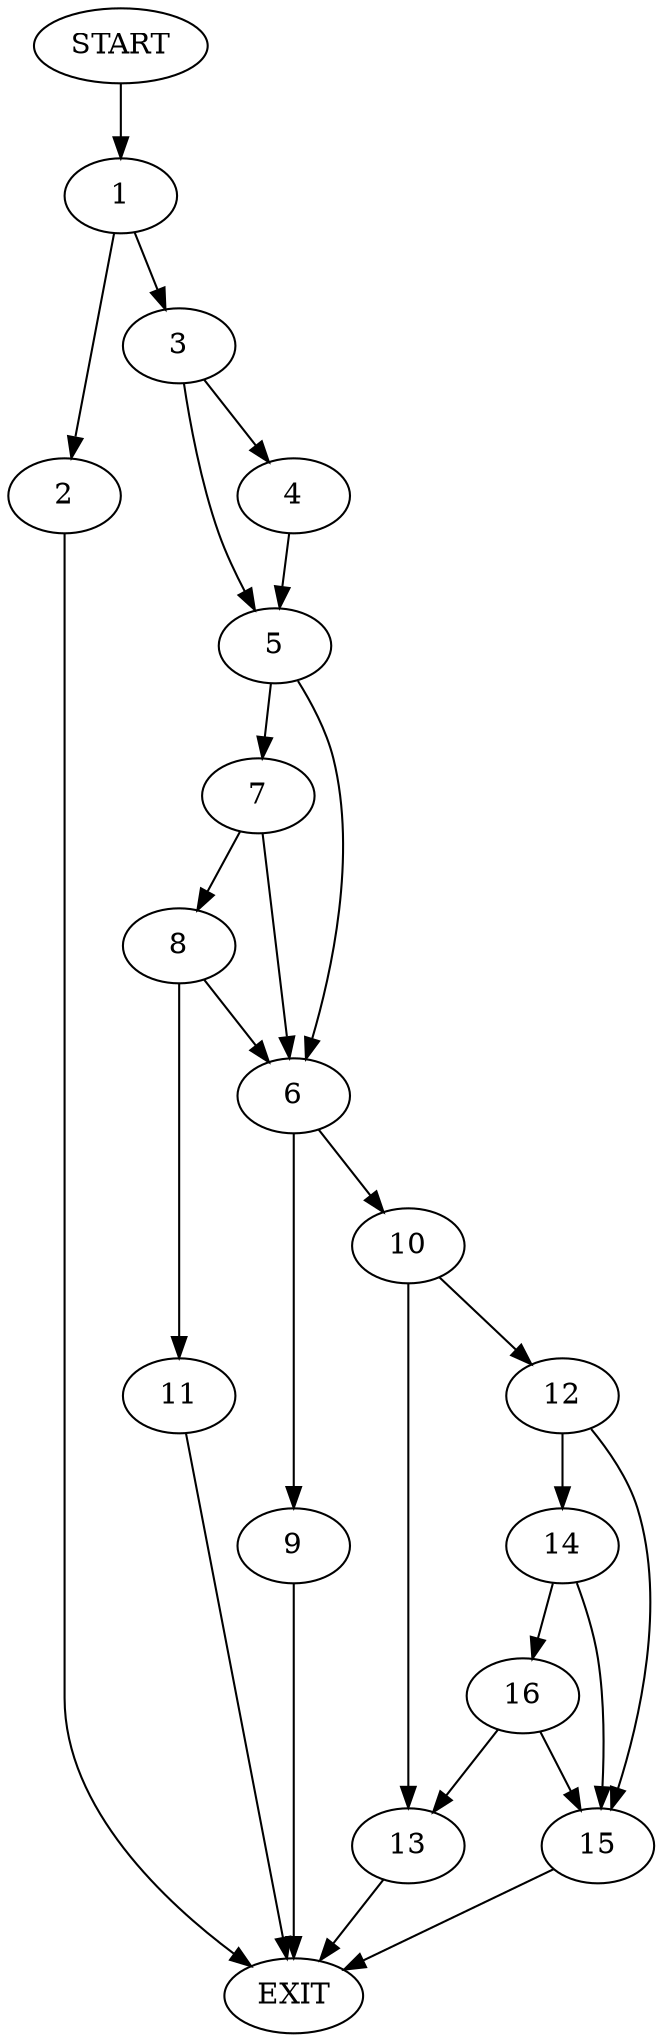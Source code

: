 digraph {
0 [label="START"]
17 [label="EXIT"]
0 -> 1
1 -> 2
1 -> 3
3 -> 4
3 -> 5
2 -> 17
5 -> 6
5 -> 7
4 -> 5
7 -> 6
7 -> 8
6 -> 9
6 -> 10
8 -> 6
8 -> 11
11 -> 17
9 -> 17
10 -> 12
10 -> 13
12 -> 14
12 -> 15
13 -> 17
14 -> 16
14 -> 15
15 -> 17
16 -> 15
16 -> 13
}
